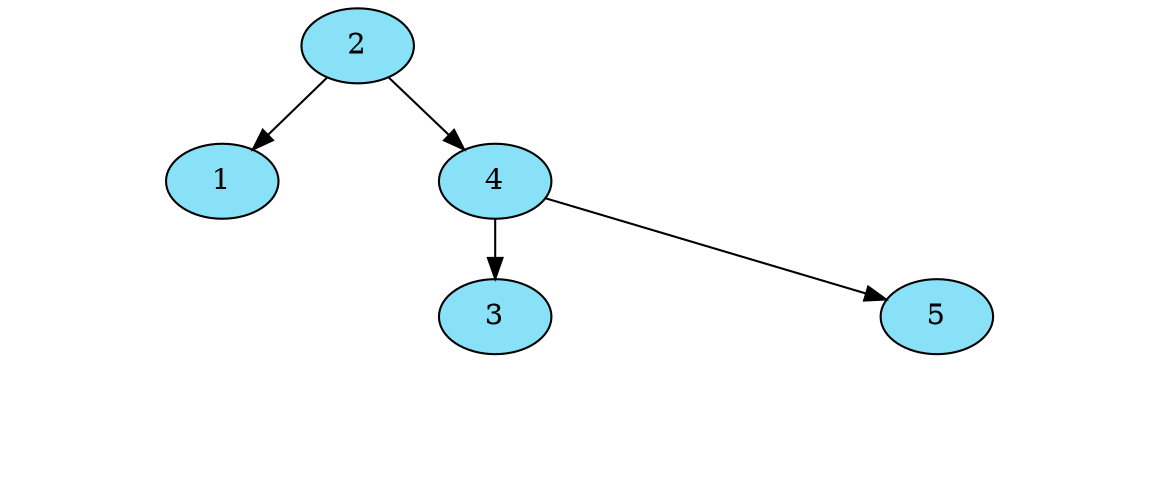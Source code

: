 digraph G {
nodesep=0; 
ranksep=0.4;
node[style = filled fillcolor="#88E1F7"];
	NodoAVL2[ label="2"  ];
	NodoAVL1[ label="1"];
NodoAVL2->NodoAVL1
	NodoAVL1[ label="1"  ];
Invisible805955129[style=invis];
NodoAVL1-> Invisible805955129[arrowsize=0 style= invisible] 
Invisible805955129[style=invis];
NodoAVL1-> Invisible805955129[arrowsize=0 style= invisible] 
	NodoAVL4[ label="4" ];
NodoAVL2->NodoAVL4
	NodoAVL4[ label="4"  ];
	NodoAVL3[ label="3"];
NodoAVL4->NodoAVL3
	NodoAVL3[ label="3"  ];
Invisible1160397981[style=invis];
NodoAVL3-> Invisible1160397981[arrowsize=0 style= invisible] 
Invisible1160397981[style=invis];
NodoAVL3-> Invisible1160397981[arrowsize=0 style= invisible] 
	NodoAVL5[ label="5" ];
NodoAVL4->NodoAVL5
	NodoAVL5[ label="5"  ];
Invisible665754655[style=invis];
NodoAVL5-> Invisible665754655[arrowsize=0 style= invisible] 
Invisible665754655[style=invis];
NodoAVL5-> Invisible665754655[arrowsize=0 style= invisible] 
}